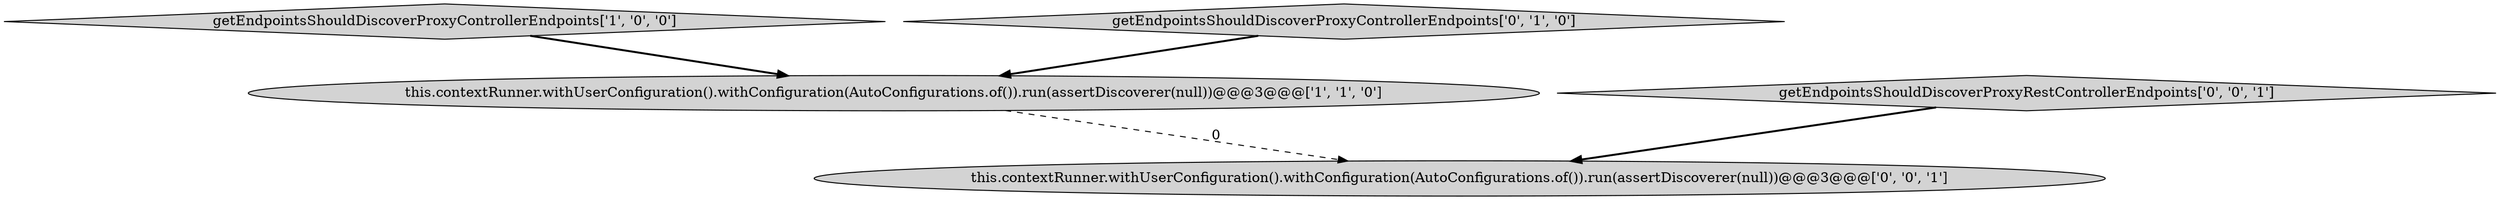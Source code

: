 digraph {
4 [style = filled, label = "this.contextRunner.withUserConfiguration().withConfiguration(AutoConfigurations.of()).run(assertDiscoverer(null))@@@3@@@['0', '0', '1']", fillcolor = lightgray, shape = ellipse image = "AAA0AAABBB3BBB"];
0 [style = filled, label = "this.contextRunner.withUserConfiguration().withConfiguration(AutoConfigurations.of()).run(assertDiscoverer(null))@@@3@@@['1', '1', '0']", fillcolor = lightgray, shape = ellipse image = "AAA0AAABBB1BBB"];
3 [style = filled, label = "getEndpointsShouldDiscoverProxyRestControllerEndpoints['0', '0', '1']", fillcolor = lightgray, shape = diamond image = "AAA0AAABBB3BBB"];
1 [style = filled, label = "getEndpointsShouldDiscoverProxyControllerEndpoints['1', '0', '0']", fillcolor = lightgray, shape = diamond image = "AAA0AAABBB1BBB"];
2 [style = filled, label = "getEndpointsShouldDiscoverProxyControllerEndpoints['0', '1', '0']", fillcolor = lightgray, shape = diamond image = "AAA0AAABBB2BBB"];
2->0 [style = bold, label=""];
1->0 [style = bold, label=""];
3->4 [style = bold, label=""];
0->4 [style = dashed, label="0"];
}
